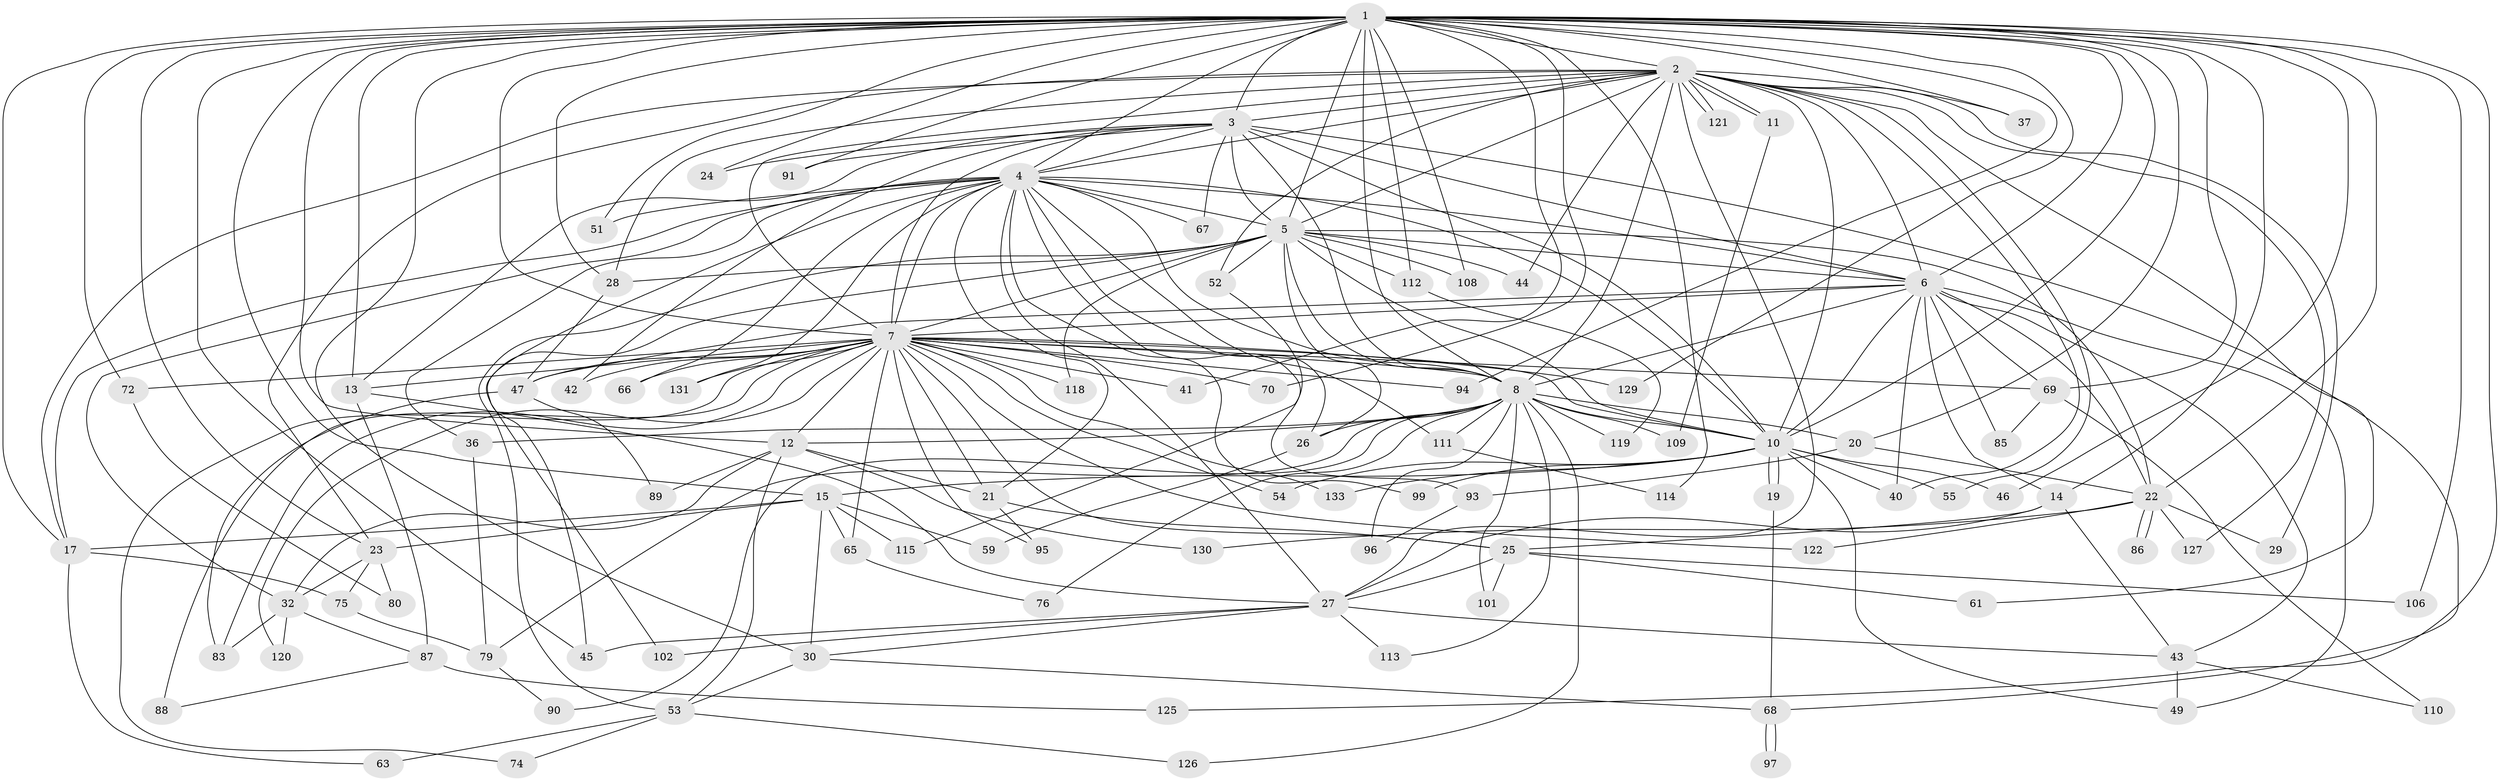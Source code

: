 // original degree distribution, {29: 0.007462686567164179, 26: 0.007462686567164179, 16: 0.014925373134328358, 22: 0.007462686567164179, 19: 0.007462686567164179, 33: 0.007462686567164179, 24: 0.007462686567164179, 20: 0.014925373134328358, 3: 0.19402985074626866, 8: 0.022388059701492536, 5: 0.07462686567164178, 6: 0.029850746268656716, 4: 0.05970149253731343, 9: 0.007462686567164179, 2: 0.5373134328358209}
// Generated by graph-tools (version 1.1) at 2025/11/02/27/25 16:11:03]
// undirected, 96 vertices, 236 edges
graph export_dot {
graph [start="1"]
  node [color=gray90,style=filled];
  1 [super="+9"];
  2 [super="+16"];
  3 [super="+103"];
  4 [super="+18"];
  5 [super="+98"];
  6 [super="+58"];
  7 [super="+35"];
  8 [super="+39"];
  10 [super="+34"];
  11 [super="+73"];
  12 [super="+64"];
  13 [super="+50"];
  14 [super="+117"];
  15 [super="+105"];
  17 [super="+78"];
  19;
  20 [super="+84"];
  21 [super="+57"];
  22 [super="+48"];
  23 [super="+77"];
  24 [super="+116"];
  25 [super="+33"];
  26 [super="+31"];
  27 [super="+107"];
  28 [super="+81"];
  29;
  30 [super="+38"];
  32 [super="+60"];
  36;
  37;
  40;
  41 [super="+56"];
  42;
  43 [super="+124"];
  44;
  45 [super="+92"];
  46;
  47 [super="+134"];
  49 [super="+71"];
  51;
  52;
  53 [super="+62"];
  54;
  55;
  59;
  61;
  63;
  65 [super="+82"];
  66;
  67;
  68 [super="+128"];
  69 [super="+123"];
  70;
  72;
  74;
  75;
  76;
  79 [super="+100"];
  80;
  83 [super="+104"];
  85;
  86;
  87;
  88 [super="+132"];
  89;
  90;
  91;
  93;
  94;
  95;
  96;
  97;
  99;
  101;
  102;
  106;
  108;
  109;
  110;
  111;
  112;
  113;
  114;
  115;
  118;
  119;
  120;
  121;
  122;
  125;
  126;
  127;
  129;
  130;
  131;
  133;
  1 -- 2 [weight=2];
  1 -- 3 [weight=2];
  1 -- 4 [weight=3];
  1 -- 5 [weight=2];
  1 -- 6 [weight=2];
  1 -- 7 [weight=3];
  1 -- 8 [weight=2];
  1 -- 10 [weight=3];
  1 -- 12;
  1 -- 14;
  1 -- 15;
  1 -- 24 [weight=2];
  1 -- 28;
  1 -- 37;
  1 -- 41;
  1 -- 45;
  1 -- 72;
  1 -- 91;
  1 -- 106;
  1 -- 108;
  1 -- 112;
  1 -- 114;
  1 -- 129;
  1 -- 69;
  1 -- 70;
  1 -- 13;
  1 -- 17;
  1 -- 20;
  1 -- 94;
  1 -- 46;
  1 -- 51;
  1 -- 125;
  1 -- 22;
  1 -- 23;
  1 -- 30;
  2 -- 3;
  2 -- 4 [weight=2];
  2 -- 5;
  2 -- 6;
  2 -- 7;
  2 -- 8;
  2 -- 10;
  2 -- 11 [weight=2];
  2 -- 11;
  2 -- 23;
  2 -- 27;
  2 -- 28;
  2 -- 29;
  2 -- 37;
  2 -- 40;
  2 -- 44;
  2 -- 52;
  2 -- 55;
  2 -- 121;
  2 -- 121;
  2 -- 127;
  2 -- 17;
  2 -- 61;
  3 -- 4;
  3 -- 5;
  3 -- 6;
  3 -- 7;
  3 -- 8 [weight=2];
  3 -- 10;
  3 -- 24;
  3 -- 42;
  3 -- 67;
  3 -- 68;
  3 -- 91;
  3 -- 13;
  4 -- 5;
  4 -- 6;
  4 -- 7;
  4 -- 8;
  4 -- 10;
  4 -- 17;
  4 -- 26;
  4 -- 27;
  4 -- 32;
  4 -- 36;
  4 -- 93;
  4 -- 99;
  4 -- 102;
  4 -- 111;
  4 -- 131;
  4 -- 66;
  4 -- 67;
  4 -- 51;
  4 -- 21;
  5 -- 6;
  5 -- 7;
  5 -- 8;
  5 -- 10;
  5 -- 22;
  5 -- 44;
  5 -- 52;
  5 -- 53;
  5 -- 108;
  5 -- 112;
  5 -- 118;
  5 -- 28;
  5 -- 26;
  5 -- 45;
  6 -- 7;
  6 -- 8;
  6 -- 10;
  6 -- 14;
  6 -- 22;
  6 -- 43;
  6 -- 47;
  6 -- 69;
  6 -- 85;
  6 -- 40;
  6 -- 49;
  7 -- 8;
  7 -- 10;
  7 -- 13;
  7 -- 21;
  7 -- 25;
  7 -- 42;
  7 -- 54;
  7 -- 65 [weight=2];
  7 -- 70;
  7 -- 72;
  7 -- 74;
  7 -- 83;
  7 -- 88 [weight=2];
  7 -- 94;
  7 -- 95;
  7 -- 118;
  7 -- 120;
  7 -- 122;
  7 -- 129;
  7 -- 131;
  7 -- 133;
  7 -- 66;
  7 -- 41 [weight=2];
  7 -- 47;
  7 -- 12;
  7 -- 69;
  8 -- 10;
  8 -- 12;
  8 -- 20;
  8 -- 26;
  8 -- 36;
  8 -- 76;
  8 -- 79;
  8 -- 90;
  8 -- 96;
  8 -- 101;
  8 -- 109;
  8 -- 111;
  8 -- 113;
  8 -- 119;
  8 -- 126;
  10 -- 15;
  10 -- 19;
  10 -- 19;
  10 -- 40;
  10 -- 46;
  10 -- 49;
  10 -- 54;
  10 -- 55;
  10 -- 99;
  10 -- 133;
  11 -- 109;
  12 -- 21;
  12 -- 89;
  12 -- 130;
  12 -- 32;
  12 -- 53;
  13 -- 87;
  13 -- 27;
  14 -- 43;
  14 -- 27;
  14 -- 25;
  15 -- 23;
  15 -- 30;
  15 -- 59;
  15 -- 65;
  15 -- 115;
  15 -- 17;
  17 -- 63;
  17 -- 75;
  19 -- 68;
  20 -- 93;
  20 -- 22;
  21 -- 25;
  21 -- 95;
  22 -- 29;
  22 -- 86;
  22 -- 86;
  22 -- 127;
  22 -- 122;
  22 -- 130;
  23 -- 32;
  23 -- 75;
  23 -- 80;
  25 -- 61;
  25 -- 106;
  25 -- 27;
  25 -- 101;
  26 -- 59;
  27 -- 30;
  27 -- 43;
  27 -- 45;
  27 -- 102;
  27 -- 113;
  28 -- 47;
  30 -- 53;
  30 -- 68;
  32 -- 83;
  32 -- 120;
  32 -- 87;
  36 -- 79;
  43 -- 49;
  43 -- 110;
  47 -- 89;
  47 -- 83;
  52 -- 115;
  53 -- 63;
  53 -- 126;
  53 -- 74;
  65 -- 76;
  68 -- 97;
  68 -- 97;
  69 -- 85;
  69 -- 110;
  72 -- 80;
  75 -- 79;
  79 -- 90;
  87 -- 125;
  87 -- 88;
  93 -- 96;
  111 -- 114;
  112 -- 119;
}

